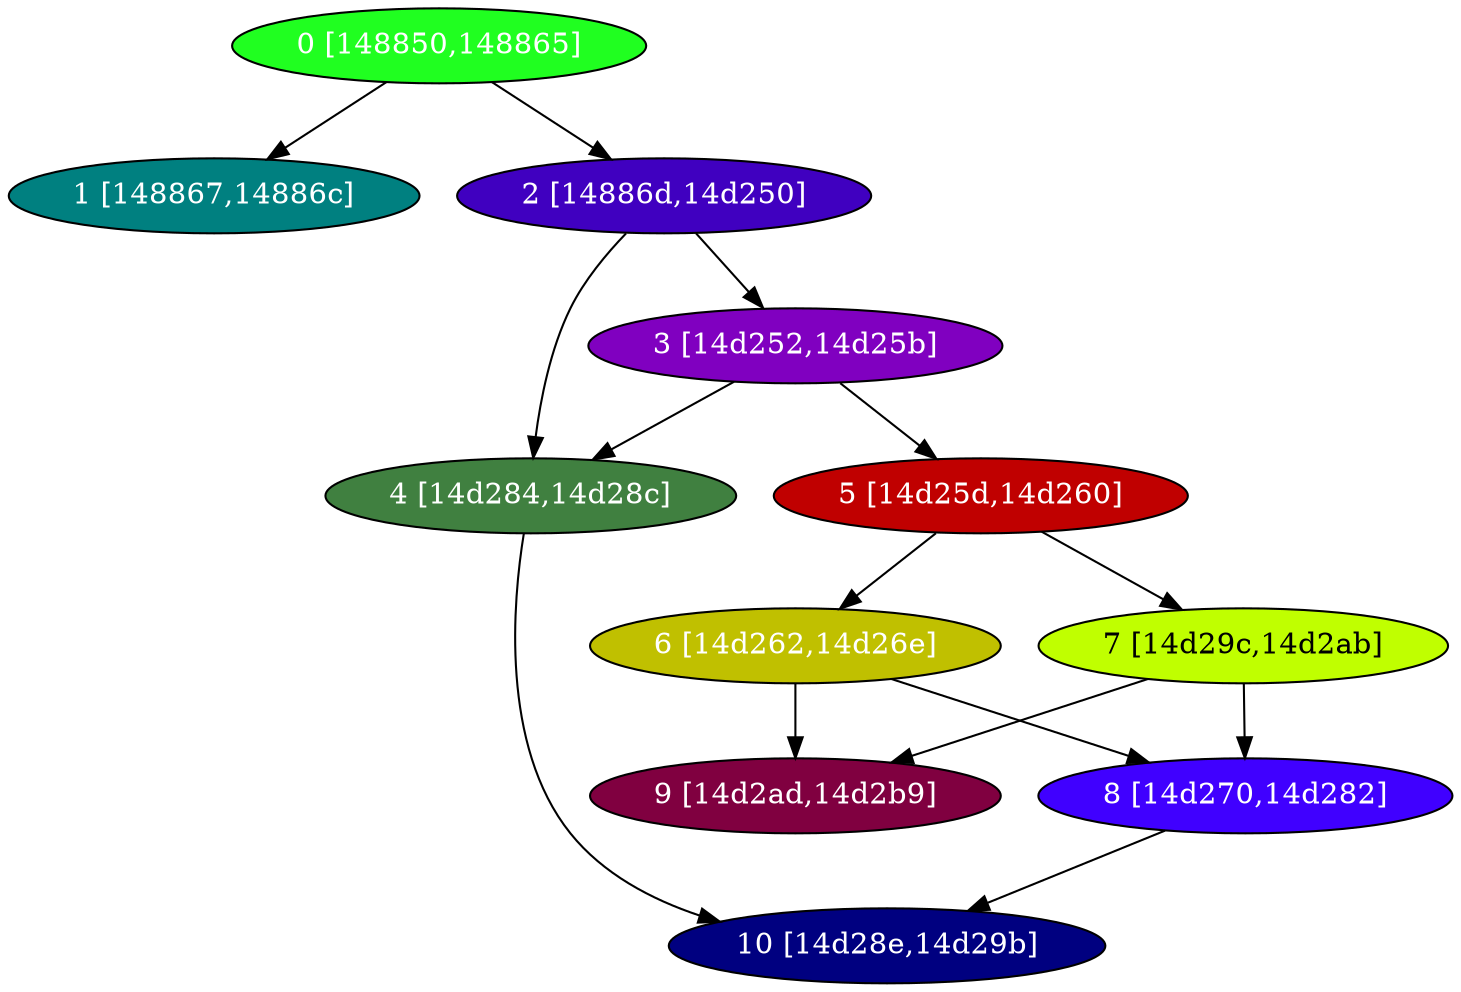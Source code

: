 diGraph libnss3{
	libnss3_0  [style=filled fillcolor="#20FF20" fontcolor="#ffffff" shape=oval label="0 [148850,148865]"]
	libnss3_1  [style=filled fillcolor="#008080" fontcolor="#ffffff" shape=oval label="1 [148867,14886c]"]
	libnss3_2  [style=filled fillcolor="#4000C0" fontcolor="#ffffff" shape=oval label="2 [14886d,14d250]"]
	libnss3_3  [style=filled fillcolor="#8000C0" fontcolor="#ffffff" shape=oval label="3 [14d252,14d25b]"]
	libnss3_4  [style=filled fillcolor="#408040" fontcolor="#ffffff" shape=oval label="4 [14d284,14d28c]"]
	libnss3_5  [style=filled fillcolor="#C00000" fontcolor="#ffffff" shape=oval label="5 [14d25d,14d260]"]
	libnss3_6  [style=filled fillcolor="#C0C000" fontcolor="#ffffff" shape=oval label="6 [14d262,14d26e]"]
	libnss3_7  [style=filled fillcolor="#C0FF00" fontcolor="#000000" shape=oval label="7 [14d29c,14d2ab]"]
	libnss3_8  [style=filled fillcolor="#4000FF" fontcolor="#ffffff" shape=oval label="8 [14d270,14d282]"]
	libnss3_9  [style=filled fillcolor="#800040" fontcolor="#ffffff" shape=oval label="9 [14d2ad,14d2b9]"]
	libnss3_a  [style=filled fillcolor="#000080" fontcolor="#ffffff" shape=oval label="10 [14d28e,14d29b]"]

	libnss3_0 -> libnss3_1
	libnss3_0 -> libnss3_2
	libnss3_2 -> libnss3_3
	libnss3_2 -> libnss3_4
	libnss3_3 -> libnss3_4
	libnss3_3 -> libnss3_5
	libnss3_4 -> libnss3_a
	libnss3_5 -> libnss3_6
	libnss3_5 -> libnss3_7
	libnss3_6 -> libnss3_8
	libnss3_6 -> libnss3_9
	libnss3_7 -> libnss3_8
	libnss3_7 -> libnss3_9
	libnss3_8 -> libnss3_a
}